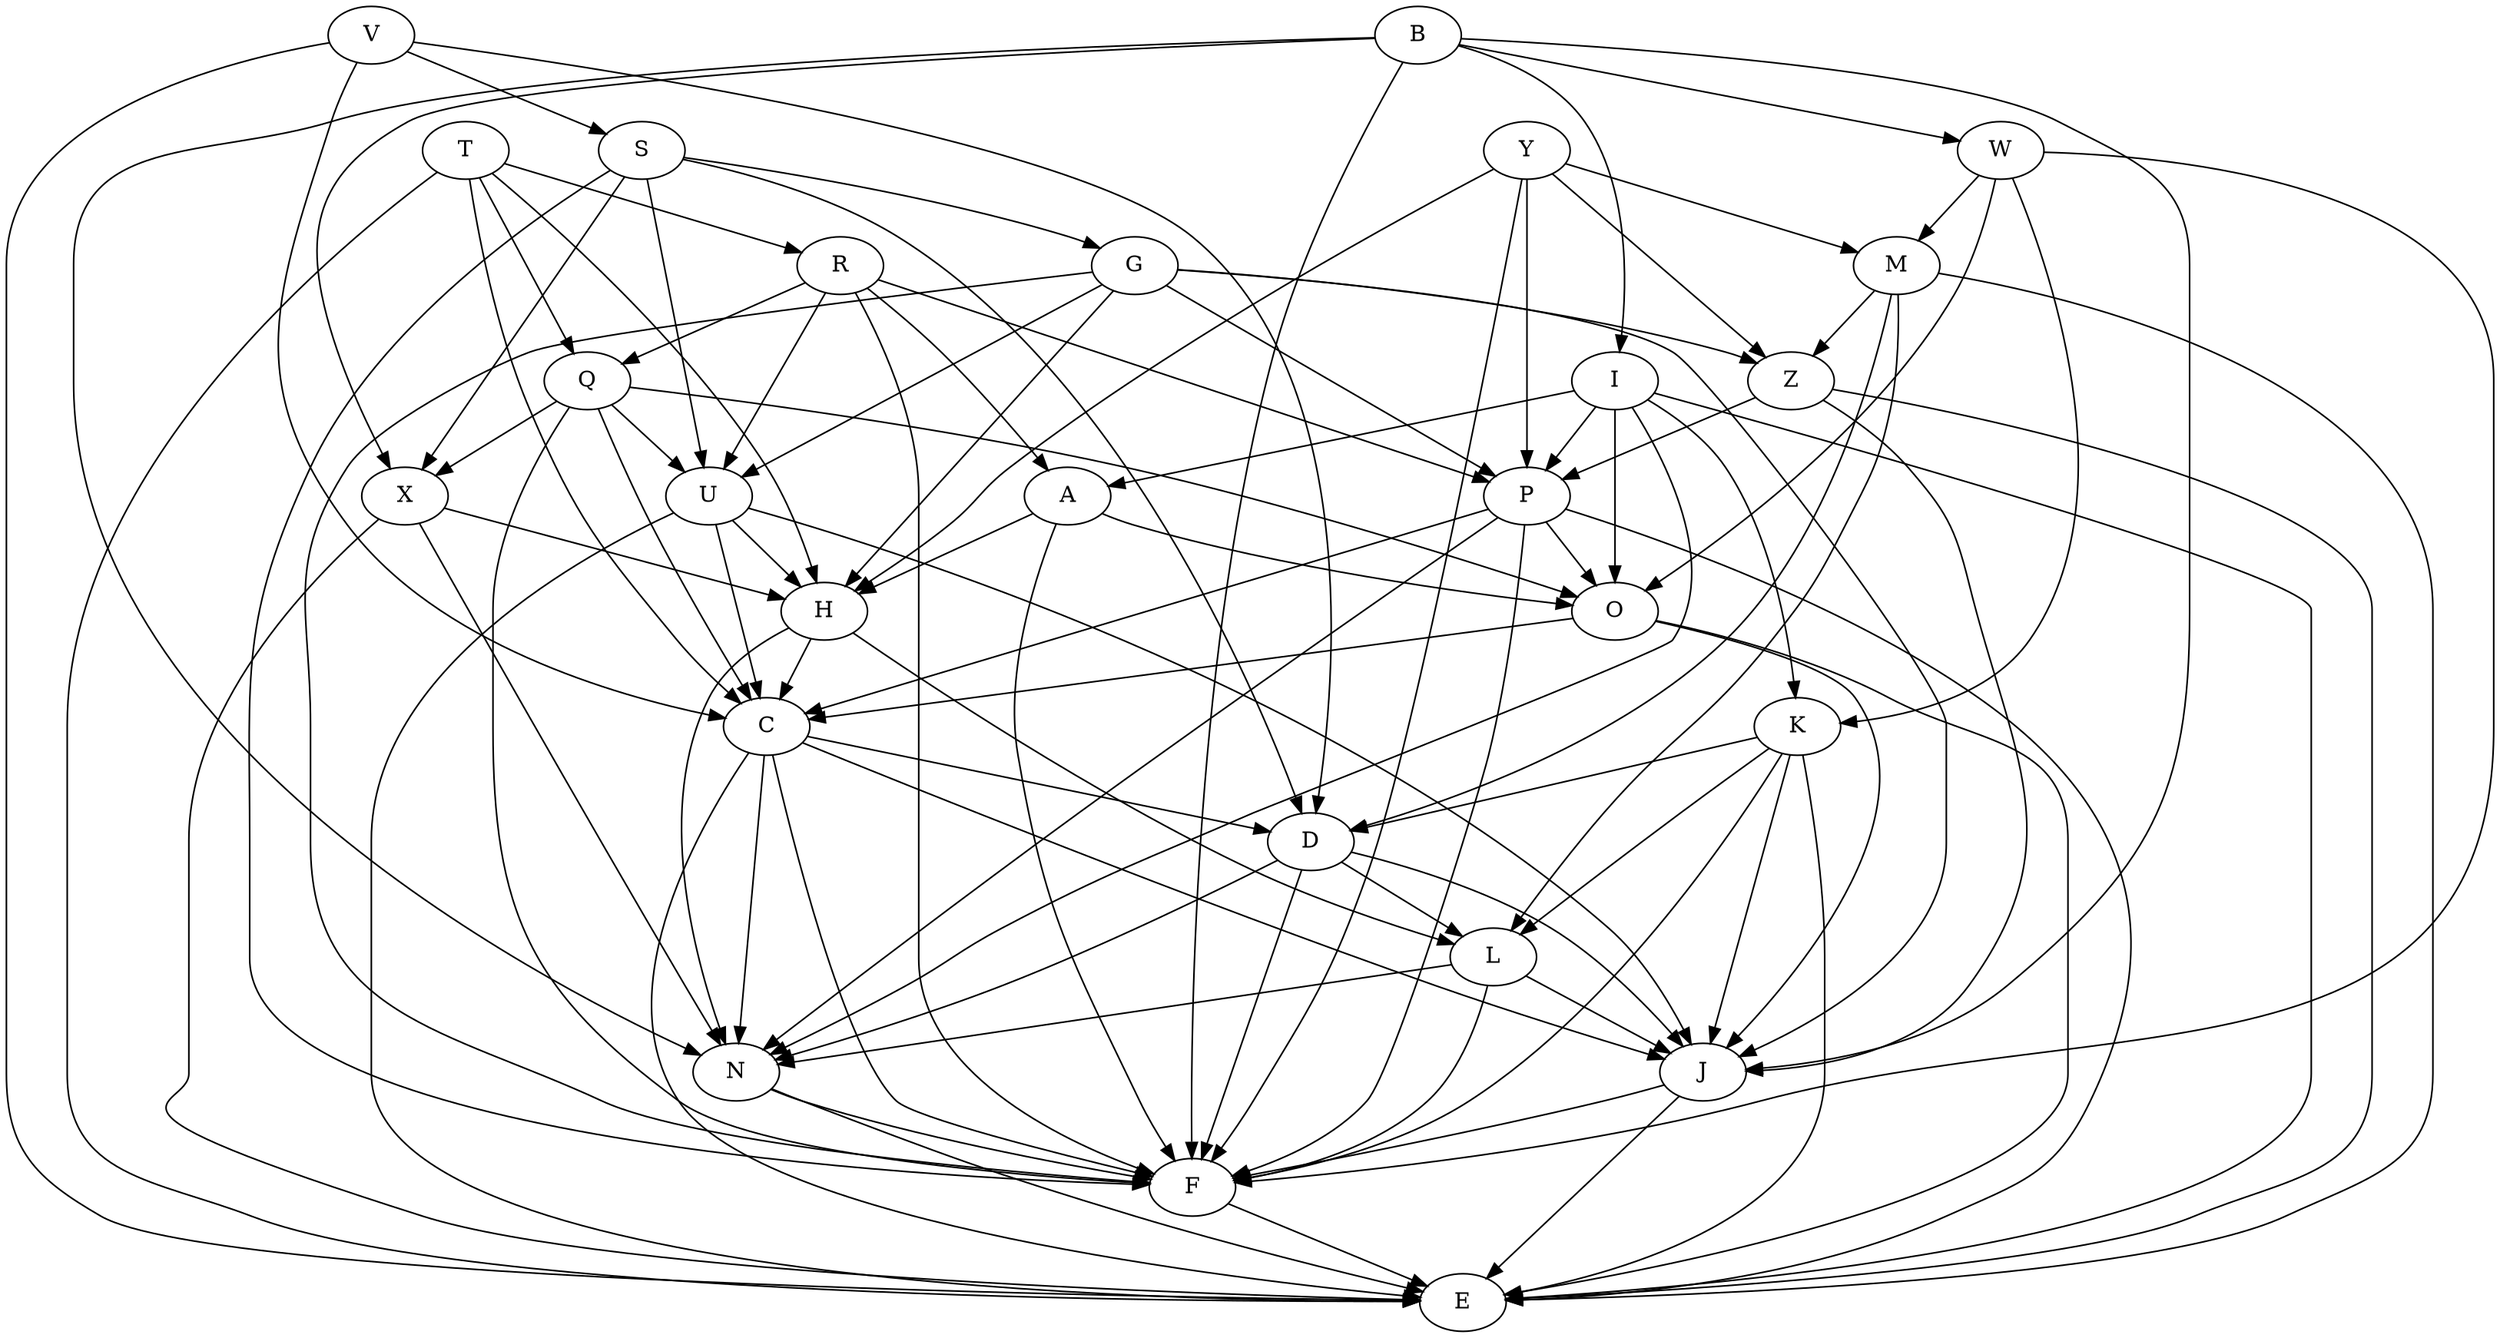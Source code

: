 digraph {
  T;
  C;
  V;
  Y;
  H;
  R;
  U;
  B;
  J;
  Q;
  O;
  W;
  S;
  X;
  I;
  N;
  M;
  L;
  A;
  F;
  G;
  P;
  E;
  Z;
  K;
  D;
  T -> C;
  V -> C;
  Y -> H;
  R -> U;
  B -> J;
  Q -> O;
  W -> O;
  S -> X;
  I -> N;
  X -> H;
  M -> L;
  A -> F;
  G -> P;
  U -> E;
  Z -> E;
  H -> L;
  P -> C;
  K -> F;
  O -> C;
  C -> F;
  D -> L;
  L -> F;
  N -> E;
  J -> F;
  F -> E;
  I -> A;
  Z -> J;
  I -> P;
  T -> E;
  R -> F;
  U -> H;
  K -> E;
  D -> N;
  U -> C;
  D -> J;
  N -> F;
  C -> J;
  U -> J;
  A -> O;
  H -> N;
  P -> O;
  I -> E;
  G -> F;
  O -> J;
  Q -> F;
  G -> J;
  X -> E;
  S -> D;
  R -> P;
  K -> L;
  R -> Q;
  L -> N;
  Q -> C;
  C -> D;
  C -> N;
  O -> E;
  W -> F;
  K -> D;
  T -> H;
  M -> D;
  Y -> Z;
  J -> E;
  S -> F;
  G -> U;
  V -> S;
  Y -> F;
  G -> H;
  T -> Q;
  S -> U;
  V -> D;
  W -> M;
  M -> E;
  A -> H;
  B -> F;
  B -> N;
  D -> F;
  W -> K;
  P -> E;
  B -> X;
  Q -> U;
  Q -> X;
  X -> N;
  M -> Z;
  G -> Z;
  S -> G;
  P -> F;
  I -> O;
  R -> A;
  L -> J;
  B -> I;
  C -> E;
  B -> W;
  P -> N;
  H -> C;
  K -> J;
  Y -> M;
  Z -> P;
  I -> K;
  V -> E;
  Y -> P;
  T -> R;
}
